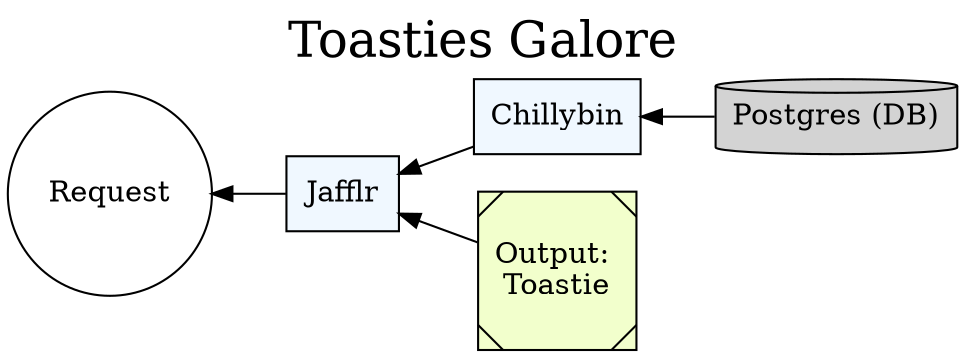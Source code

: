 digraph G {
  rankdir=LR;
  edge [dir="back"];
  label="Toasties Galore";
  //ratio="0.35";

  node[shape=circle];
  Request;

  node[style=filled];
  Jafflr[label="Jafflr",fillcolor="aliceblue",shape=box];
  Chillybin[label="Chillybin",fillcolor="aliceblue",shape=box];

  node[shape=cylinder,illcolor="#fee8e7",style=filled];
  DB[label="Postgres (DB)"];

  node[shape=Msquare,fillcolor="#f2ffcc",style=filled];
  Toastie[label="Output: \nToastie"];

  Request -> Jafflr;
  Jafflr -> Chillybin;
  Chillybin -> DB;
  Jafflr -> Toastie;

  labelloc=t;
  fontsize=24;
}
